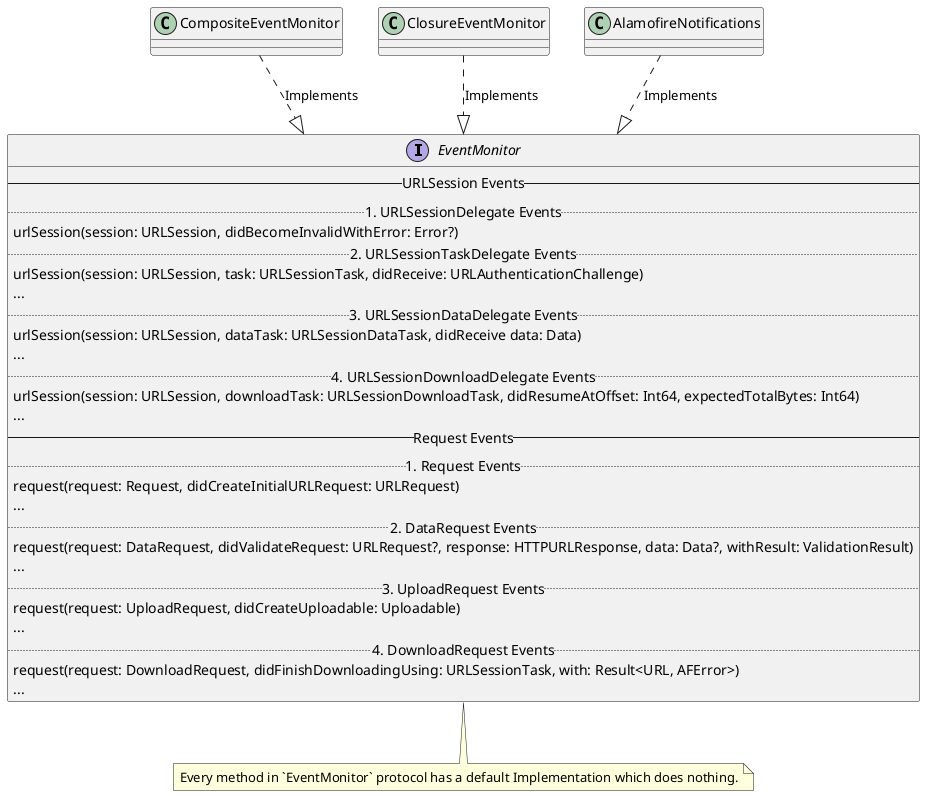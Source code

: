 @startuml Alamofire-EventMonitor

interface EventMonitor {
    -- URLSession Events --
    .. 1. URLSessionDelegate Events ..
    urlSession(session: URLSession, didBecomeInvalidWithError: Error?)
    .. 2. URLSessionTaskDelegate Events ..
    urlSession(session: URLSession, task: URLSessionTask, didReceive: URLAuthenticationChallenge)
    ...
    .. 3. URLSessionDataDelegate Events ..
    urlSession(session: URLSession, dataTask: URLSessionDataTask, didReceive data: Data)
    ...
    .. 4. URLSessionDownloadDelegate Events ..
    urlSession(session: URLSession, downloadTask: URLSessionDownloadTask, didResumeAtOffset: Int64, expectedTotalBytes: Int64)
    ...
    -- Request Events --
    .. 1. Request Events..
    request(request: Request, didCreateInitialURLRequest: URLRequest)
    ...
    .. 2. DataRequest Events..
    request(request: DataRequest, didValidateRequest: URLRequest?, response: HTTPURLResponse, data: Data?, withResult: ValidationResult)
    ...
    .. 3. UploadRequest Events..
    request(request: UploadRequest, didCreateUploadable: Uploadable)
    ...
    .. 4. DownloadRequest Events..
    request(request: DownloadRequest, didFinishDownloadingUsing: URLSessionTask, with: Result<URL, AFError>)
    ...
}

note bottom of EventMonitor: Every method in `EventMonitor` protocol has a default Implementation which does nothing.

class CompositeEventMonitor {

}

class ClosureEventMonitor {

}

class AlamofireNotifications {

}

CompositeEventMonitor ..|> EventMonitor: Implements
ClosureEventMonitor ..|> EventMonitor: Implements
AlamofireNotifications ..|> EventMonitor: Implements

@enduml